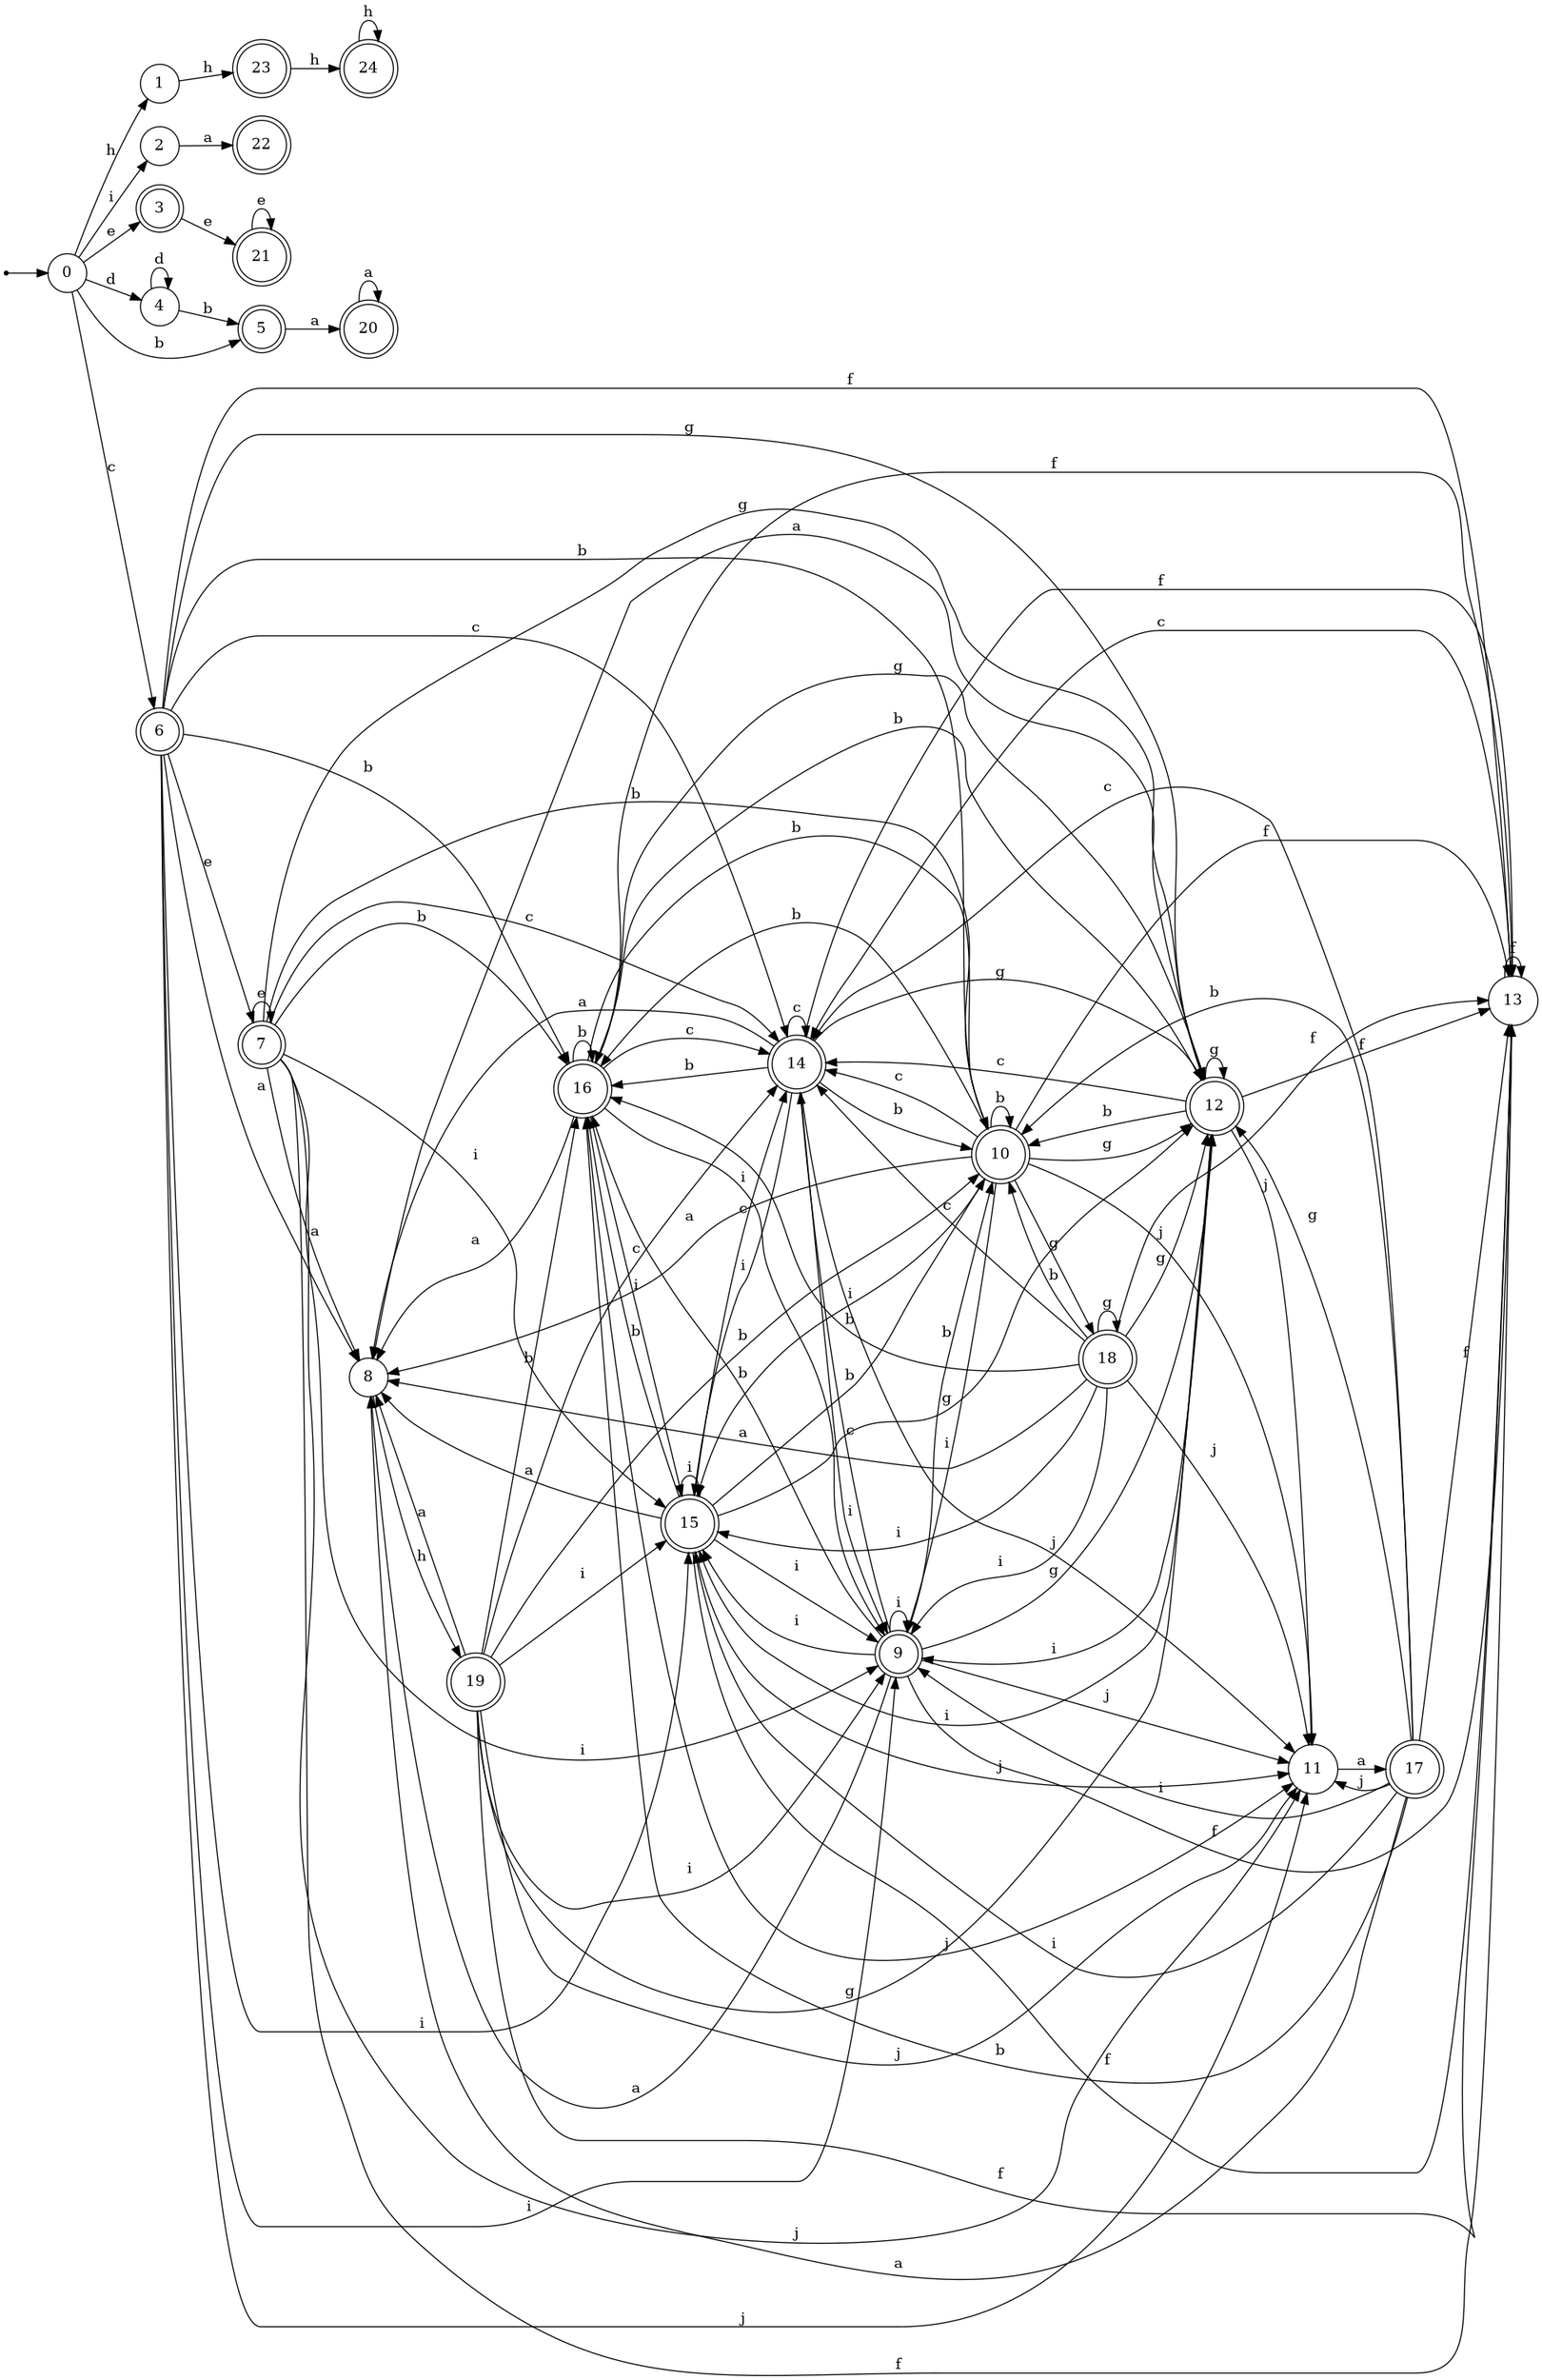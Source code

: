 digraph finite_state_machine {
rankdir=LR;
size="20,20";
node [shape = point]; "dummy0"
node [shape = circle]; "0";
"dummy0" -> "0";
node [shape = circle]; "1";
node [shape = circle]; "2";
node [shape = doublecircle]; "3";node [shape = circle]; "4";
node [shape = doublecircle]; "5";node [shape = doublecircle]; "6";node [shape = doublecircle]; "7";node [shape = circle]; "8";
node [shape = doublecircle]; "9";node [shape = doublecircle]; "10";node [shape = circle]; "11";
node [shape = doublecircle]; "12";node [shape = circle]; "13";
node [shape = doublecircle]; "14";node [shape = doublecircle]; "15";node [shape = doublecircle]; "16";node [shape = doublecircle]; "17";node [shape = doublecircle]; "18";node [shape = doublecircle]; "19";node [shape = doublecircle]; "20";node [shape = doublecircle]; "21";node [shape = doublecircle]; "22";node [shape = doublecircle]; "23";node [shape = doublecircle]; "24";"0" -> "1" [label = "h"];
 "0" -> "2" [label = "i"];
 "0" -> "3" [label = "e"];
 "0" -> "4" [label = "d"];
 "0" -> "5" [label = "b"];
 "0" -> "6" [label = "c"];
 "6" -> "7" [label = "e"];
 "6" -> "8" [label = "a"];
 "6" -> "9" [label = "i"];
 "6" -> "15" [label = "i"];
 "6" -> "16" [label = "b"];
 "6" -> "10" [label = "b"];
 "6" -> "11" [label = "j"];
 "6" -> "12" [label = "g"];
 "6" -> "13" [label = "f"];
 "6" -> "14" [label = "c"];
 "16" -> "16" [label = "b"];
 "16" -> "10" [label = "b"];
 "16" -> "8" [label = "a"];
 "16" -> "9" [label = "i"];
 "16" -> "15" [label = "i"];
 "16" -> "11" [label = "j"];
 "16" -> "12" [label = "g"];
 "16" -> "13" [label = "f"];
 "16" -> "14" [label = "c"];
 "15" -> "9" [label = "i"];
 "15" -> "15" [label = "i"];
 "15" -> "8" [label = "a"];
 "15" -> "16" [label = "b"];
 "15" -> "10" [label = "b"];
 "15" -> "11" [label = "j"];
 "15" -> "12" [label = "g"];
 "15" -> "13" [label = "f"];
 "15" -> "14" [label = "c"];
 "14" -> "14" [label = "c"];
 "14" -> "13" [label = "f"];
 "14" -> "8" [label = "a"];
 "14" -> "9" [label = "i"];
 "14" -> "15" [label = "i"];
 "14" -> "16" [label = "b"];
 "14" -> "10" [label = "b"];
 "14" -> "11" [label = "j"];
 "14" -> "12" [label = "g"];
 "13" -> "13" [label = "f"];
 "13" -> "14" [label = "c"];
 "12" -> "12" [label = "g"];
 "12" -> "8" [label = "a"];
 "12" -> "9" [label = "i"];
 "12" -> "15" [label = "i"];
 "12" -> "16" [label = "b"];
 "12" -> "10" [label = "b"];
 "12" -> "11" [label = "j"];
 "12" -> "13" [label = "f"];
 "12" -> "14" [label = "c"];
 "11" -> "17" [label = "a"];
 "17" -> "11" [label = "j"];
 "17" -> "8" [label = "a"];
 "17" -> "9" [label = "i"];
 "17" -> "15" [label = "i"];
 "17" -> "16" [label = "b"];
 "17" -> "10" [label = "b"];
 "17" -> "12" [label = "g"];
 "17" -> "13" [label = "f"];
 "17" -> "14" [label = "c"];
 "10" -> "16" [label = "b"];
 "10" -> "10" [label = "b"];
 "10" -> "18" [label = "g"];
 "10" -> "12" [label = "g"];
 "10" -> "9" [label = "i"];
 "10" -> "15" [label = "i"];
 "10" -> "8" [label = "a"];
 "10" -> "11" [label = "j"];
 "10" -> "13" [label = "f"];
 "10" -> "14" [label = "c"];
 "18" -> "18" [label = "g"];
 "18" -> "12" [label = "g"];
 "18" -> "16" [label = "b"];
 "18" -> "10" [label = "b"];
 "18" -> "9" [label = "i"];
 "18" -> "15" [label = "i"];
 "18" -> "8" [label = "a"];
 "18" -> "11" [label = "j"];
 "18" -> "13" [label = "f"];
 "18" -> "14" [label = "c"];
 "9" -> "9" [label = "i"];
 "9" -> "15" [label = "i"];
 "9" -> "16" [label = "b"];
 "9" -> "10" [label = "b"];
 "9" -> "8" [label = "a"];
 "9" -> "11" [label = "j"];
 "9" -> "12" [label = "g"];
 "9" -> "13" [label = "f"];
 "9" -> "14" [label = "c"];
 "8" -> "19" [label = "h"];
 "19" -> "8" [label = "a"];
 "19" -> "9" [label = "i"];
 "19" -> "15" [label = "i"];
 "19" -> "16" [label = "b"];
 "19" -> "10" [label = "b"];
 "19" -> "11" [label = "j"];
 "19" -> "12" [label = "g"];
 "19" -> "13" [label = "f"];
 "19" -> "14" [label = "c"];
 "7" -> "7" [label = "e"];
 "7" -> "8" [label = "a"];
 "7" -> "9" [label = "i"];
 "7" -> "15" [label = "i"];
 "7" -> "16" [label = "b"];
 "7" -> "10" [label = "b"];
 "7" -> "11" [label = "j"];
 "7" -> "12" [label = "g"];
 "7" -> "13" [label = "f"];
 "7" -> "14" [label = "c"];
 "5" -> "20" [label = "a"];
 "20" -> "20" [label = "a"];
 "4" -> "4" [label = "d"];
 "4" -> "5" [label = "b"];
 "3" -> "21" [label = "e"];
 "21" -> "21" [label = "e"];
 "2" -> "22" [label = "a"];
 "1" -> "23" [label = "h"];
 "23" -> "24" [label = "h"];
 "24" -> "24" [label = "h"];
 }
